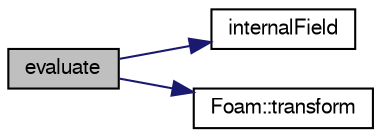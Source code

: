digraph "evaluate"
{
  bgcolor="transparent";
  edge [fontname="FreeSans",fontsize="10",labelfontname="FreeSans",labelfontsize="10"];
  node [fontname="FreeSans",fontsize="10",shape=record];
  rankdir="LR";
  Node124 [label="evaluate",height=0.2,width=0.4,color="black", fillcolor="grey75", style="filled", fontcolor="black"];
  Node124 -> Node125 [color="midnightblue",fontsize="10",style="solid",fontname="FreeSans"];
  Node125 [label="internalField",height=0.2,width=0.4,color="black",URL="$a01253.html#a8ebe4b4fc9818c2626b9c98a7ef1a16a"];
  Node124 -> Node126 [color="midnightblue",fontsize="10",style="solid",fontname="FreeSans"];
  Node126 [label="Foam::transform",height=0.2,width=0.4,color="black",URL="$a21124.html#a919915170941701c1223291531ad010c"];
}

